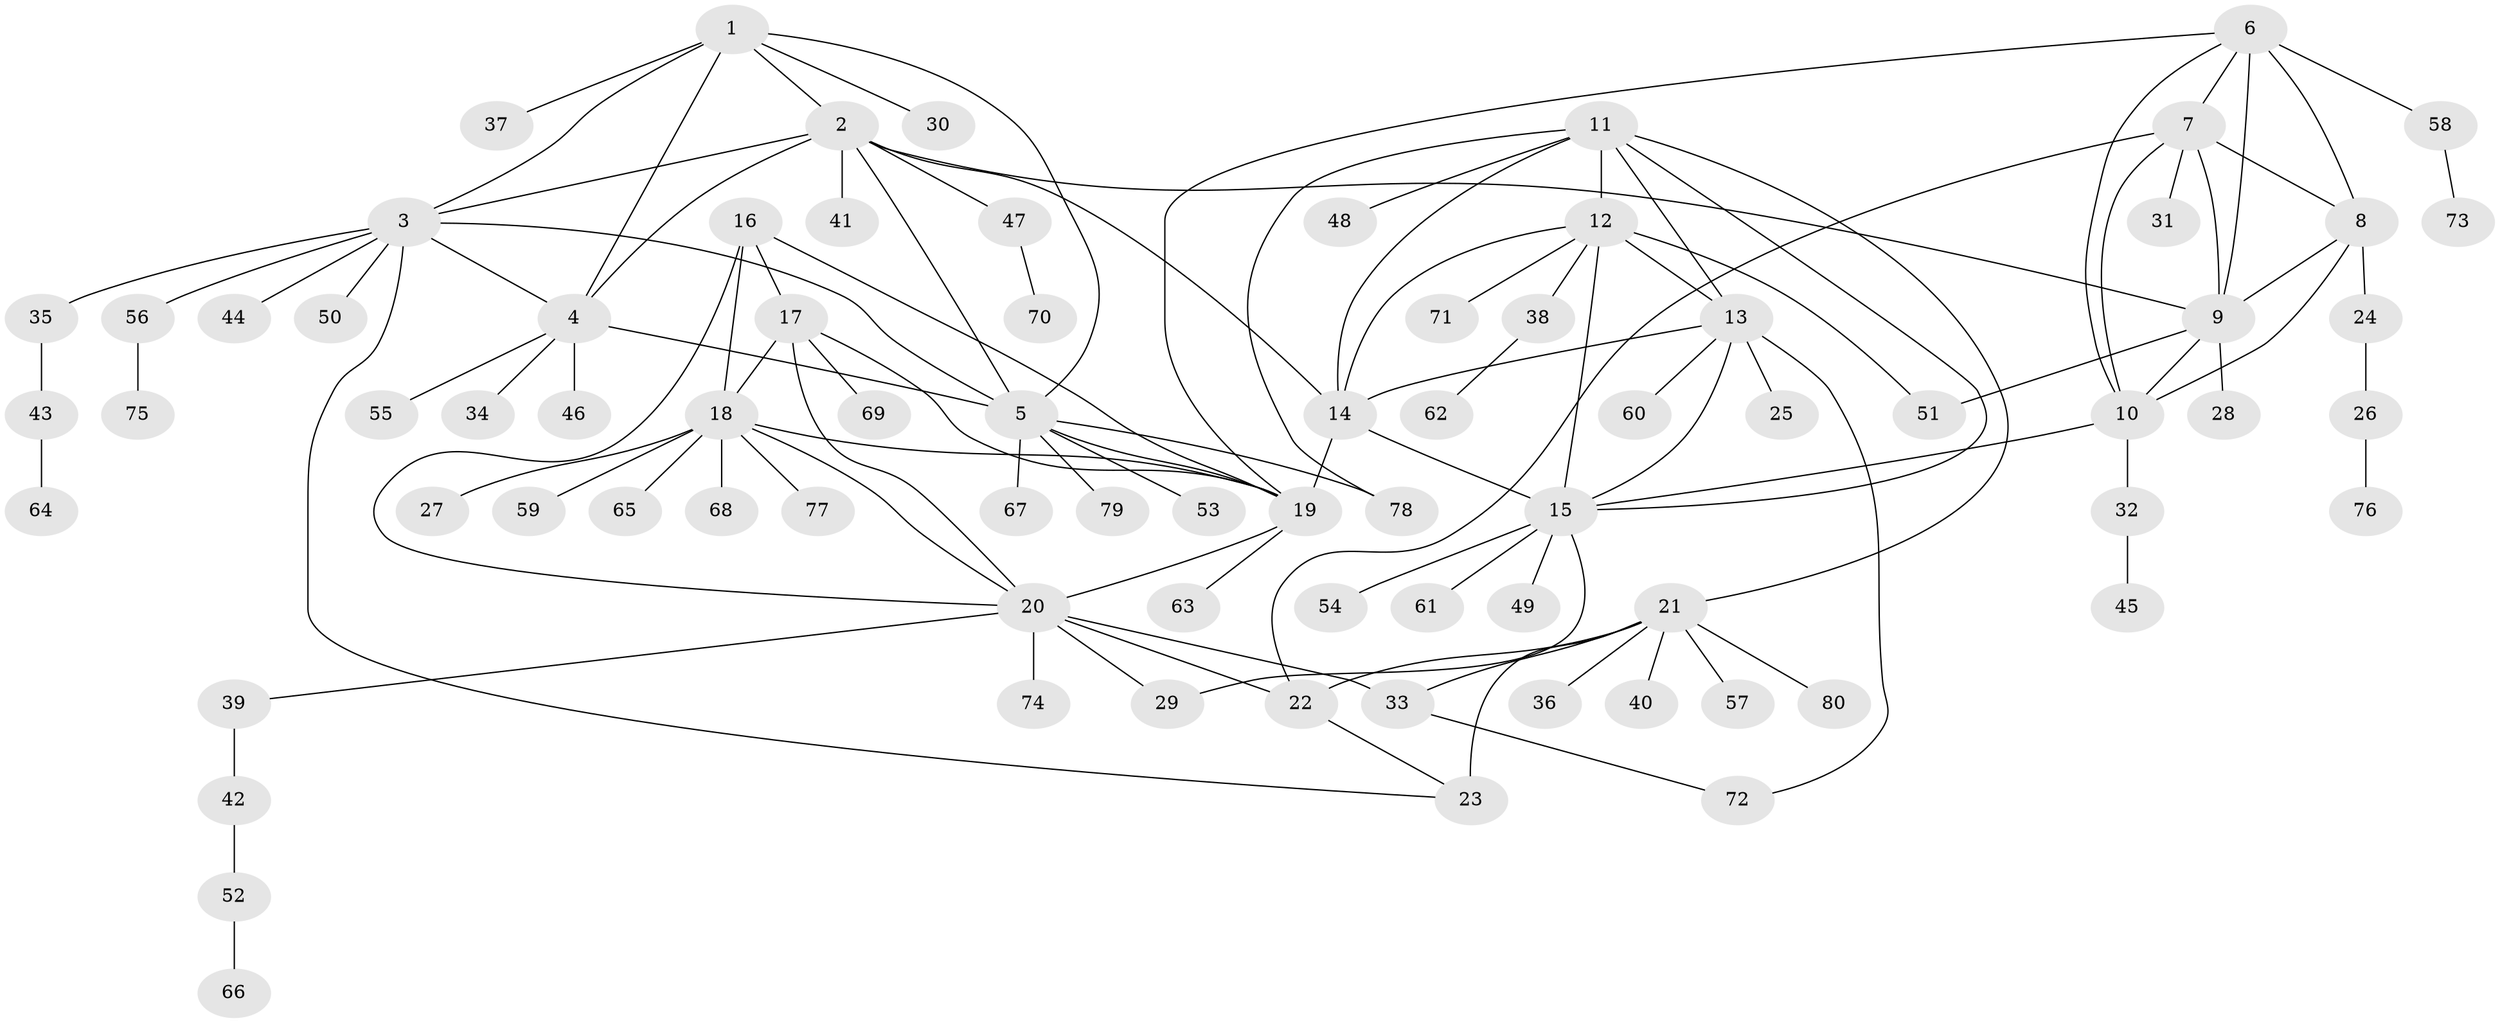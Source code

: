 // original degree distribution, {7: 0.0625, 9: 0.026785714285714284, 10: 0.03571428571428571, 8: 0.044642857142857144, 6: 0.044642857142857144, 5: 0.008928571428571428, 2: 0.1875, 1: 0.5714285714285714, 4: 0.008928571428571428, 3: 0.008928571428571428}
// Generated by graph-tools (version 1.1) at 2025/52/03/04/25 22:52:20]
// undirected, 80 vertices, 115 edges
graph export_dot {
  node [color=gray90,style=filled];
  1;
  2;
  3;
  4;
  5;
  6;
  7;
  8;
  9;
  10;
  11;
  12;
  13;
  14;
  15;
  16;
  17;
  18;
  19;
  20;
  21;
  22;
  23;
  24;
  25;
  26;
  27;
  28;
  29;
  30;
  31;
  32;
  33;
  34;
  35;
  36;
  37;
  38;
  39;
  40;
  41;
  42;
  43;
  44;
  45;
  46;
  47;
  48;
  49;
  50;
  51;
  52;
  53;
  54;
  55;
  56;
  57;
  58;
  59;
  60;
  61;
  62;
  63;
  64;
  65;
  66;
  67;
  68;
  69;
  70;
  71;
  72;
  73;
  74;
  75;
  76;
  77;
  78;
  79;
  80;
  1 -- 2 [weight=1.0];
  1 -- 3 [weight=1.0];
  1 -- 4 [weight=1.0];
  1 -- 5 [weight=1.0];
  1 -- 30 [weight=1.0];
  1 -- 37 [weight=1.0];
  2 -- 3 [weight=1.0];
  2 -- 4 [weight=1.0];
  2 -- 5 [weight=1.0];
  2 -- 9 [weight=1.0];
  2 -- 14 [weight=1.0];
  2 -- 41 [weight=1.0];
  2 -- 47 [weight=1.0];
  3 -- 4 [weight=1.0];
  3 -- 5 [weight=1.0];
  3 -- 23 [weight=1.0];
  3 -- 35 [weight=1.0];
  3 -- 44 [weight=1.0];
  3 -- 50 [weight=1.0];
  3 -- 56 [weight=1.0];
  4 -- 5 [weight=1.0];
  4 -- 34 [weight=1.0];
  4 -- 46 [weight=1.0];
  4 -- 55 [weight=1.0];
  5 -- 19 [weight=1.0];
  5 -- 53 [weight=1.0];
  5 -- 67 [weight=1.0];
  5 -- 78 [weight=1.0];
  5 -- 79 [weight=1.0];
  6 -- 7 [weight=1.0];
  6 -- 8 [weight=1.0];
  6 -- 9 [weight=1.0];
  6 -- 10 [weight=1.0];
  6 -- 19 [weight=1.0];
  6 -- 58 [weight=1.0];
  7 -- 8 [weight=1.0];
  7 -- 9 [weight=1.0];
  7 -- 10 [weight=1.0];
  7 -- 22 [weight=1.0];
  7 -- 31 [weight=1.0];
  8 -- 9 [weight=1.0];
  8 -- 10 [weight=1.0];
  8 -- 24 [weight=1.0];
  9 -- 10 [weight=1.0];
  9 -- 28 [weight=1.0];
  9 -- 51 [weight=1.0];
  10 -- 15 [weight=1.0];
  10 -- 32 [weight=1.0];
  11 -- 12 [weight=1.0];
  11 -- 13 [weight=1.0];
  11 -- 14 [weight=1.0];
  11 -- 15 [weight=1.0];
  11 -- 21 [weight=1.0];
  11 -- 48 [weight=1.0];
  11 -- 78 [weight=1.0];
  12 -- 13 [weight=1.0];
  12 -- 14 [weight=1.0];
  12 -- 15 [weight=1.0];
  12 -- 38 [weight=1.0];
  12 -- 51 [weight=1.0];
  12 -- 71 [weight=1.0];
  13 -- 14 [weight=1.0];
  13 -- 15 [weight=1.0];
  13 -- 25 [weight=1.0];
  13 -- 60 [weight=1.0];
  13 -- 72 [weight=1.0];
  14 -- 15 [weight=1.0];
  14 -- 19 [weight=1.0];
  15 -- 29 [weight=1.0];
  15 -- 49 [weight=1.0];
  15 -- 54 [weight=1.0];
  15 -- 61 [weight=1.0];
  16 -- 17 [weight=1.0];
  16 -- 18 [weight=1.0];
  16 -- 19 [weight=1.0];
  16 -- 20 [weight=1.0];
  17 -- 18 [weight=1.0];
  17 -- 19 [weight=1.0];
  17 -- 20 [weight=1.0];
  17 -- 69 [weight=1.0];
  18 -- 19 [weight=1.0];
  18 -- 20 [weight=1.0];
  18 -- 27 [weight=1.0];
  18 -- 59 [weight=1.0];
  18 -- 65 [weight=1.0];
  18 -- 68 [weight=1.0];
  18 -- 77 [weight=1.0];
  19 -- 20 [weight=1.0];
  19 -- 63 [weight=1.0];
  20 -- 22 [weight=1.0];
  20 -- 29 [weight=1.0];
  20 -- 33 [weight=1.0];
  20 -- 39 [weight=1.0];
  20 -- 74 [weight=1.0];
  21 -- 22 [weight=3.0];
  21 -- 23 [weight=3.0];
  21 -- 33 [weight=1.0];
  21 -- 36 [weight=1.0];
  21 -- 40 [weight=2.0];
  21 -- 57 [weight=1.0];
  21 -- 80 [weight=1.0];
  22 -- 23 [weight=1.0];
  24 -- 26 [weight=1.0];
  26 -- 76 [weight=1.0];
  32 -- 45 [weight=1.0];
  33 -- 72 [weight=1.0];
  35 -- 43 [weight=1.0];
  38 -- 62 [weight=1.0];
  39 -- 42 [weight=1.0];
  42 -- 52 [weight=1.0];
  43 -- 64 [weight=1.0];
  47 -- 70 [weight=1.0];
  52 -- 66 [weight=1.0];
  56 -- 75 [weight=1.0];
  58 -- 73 [weight=1.0];
}
